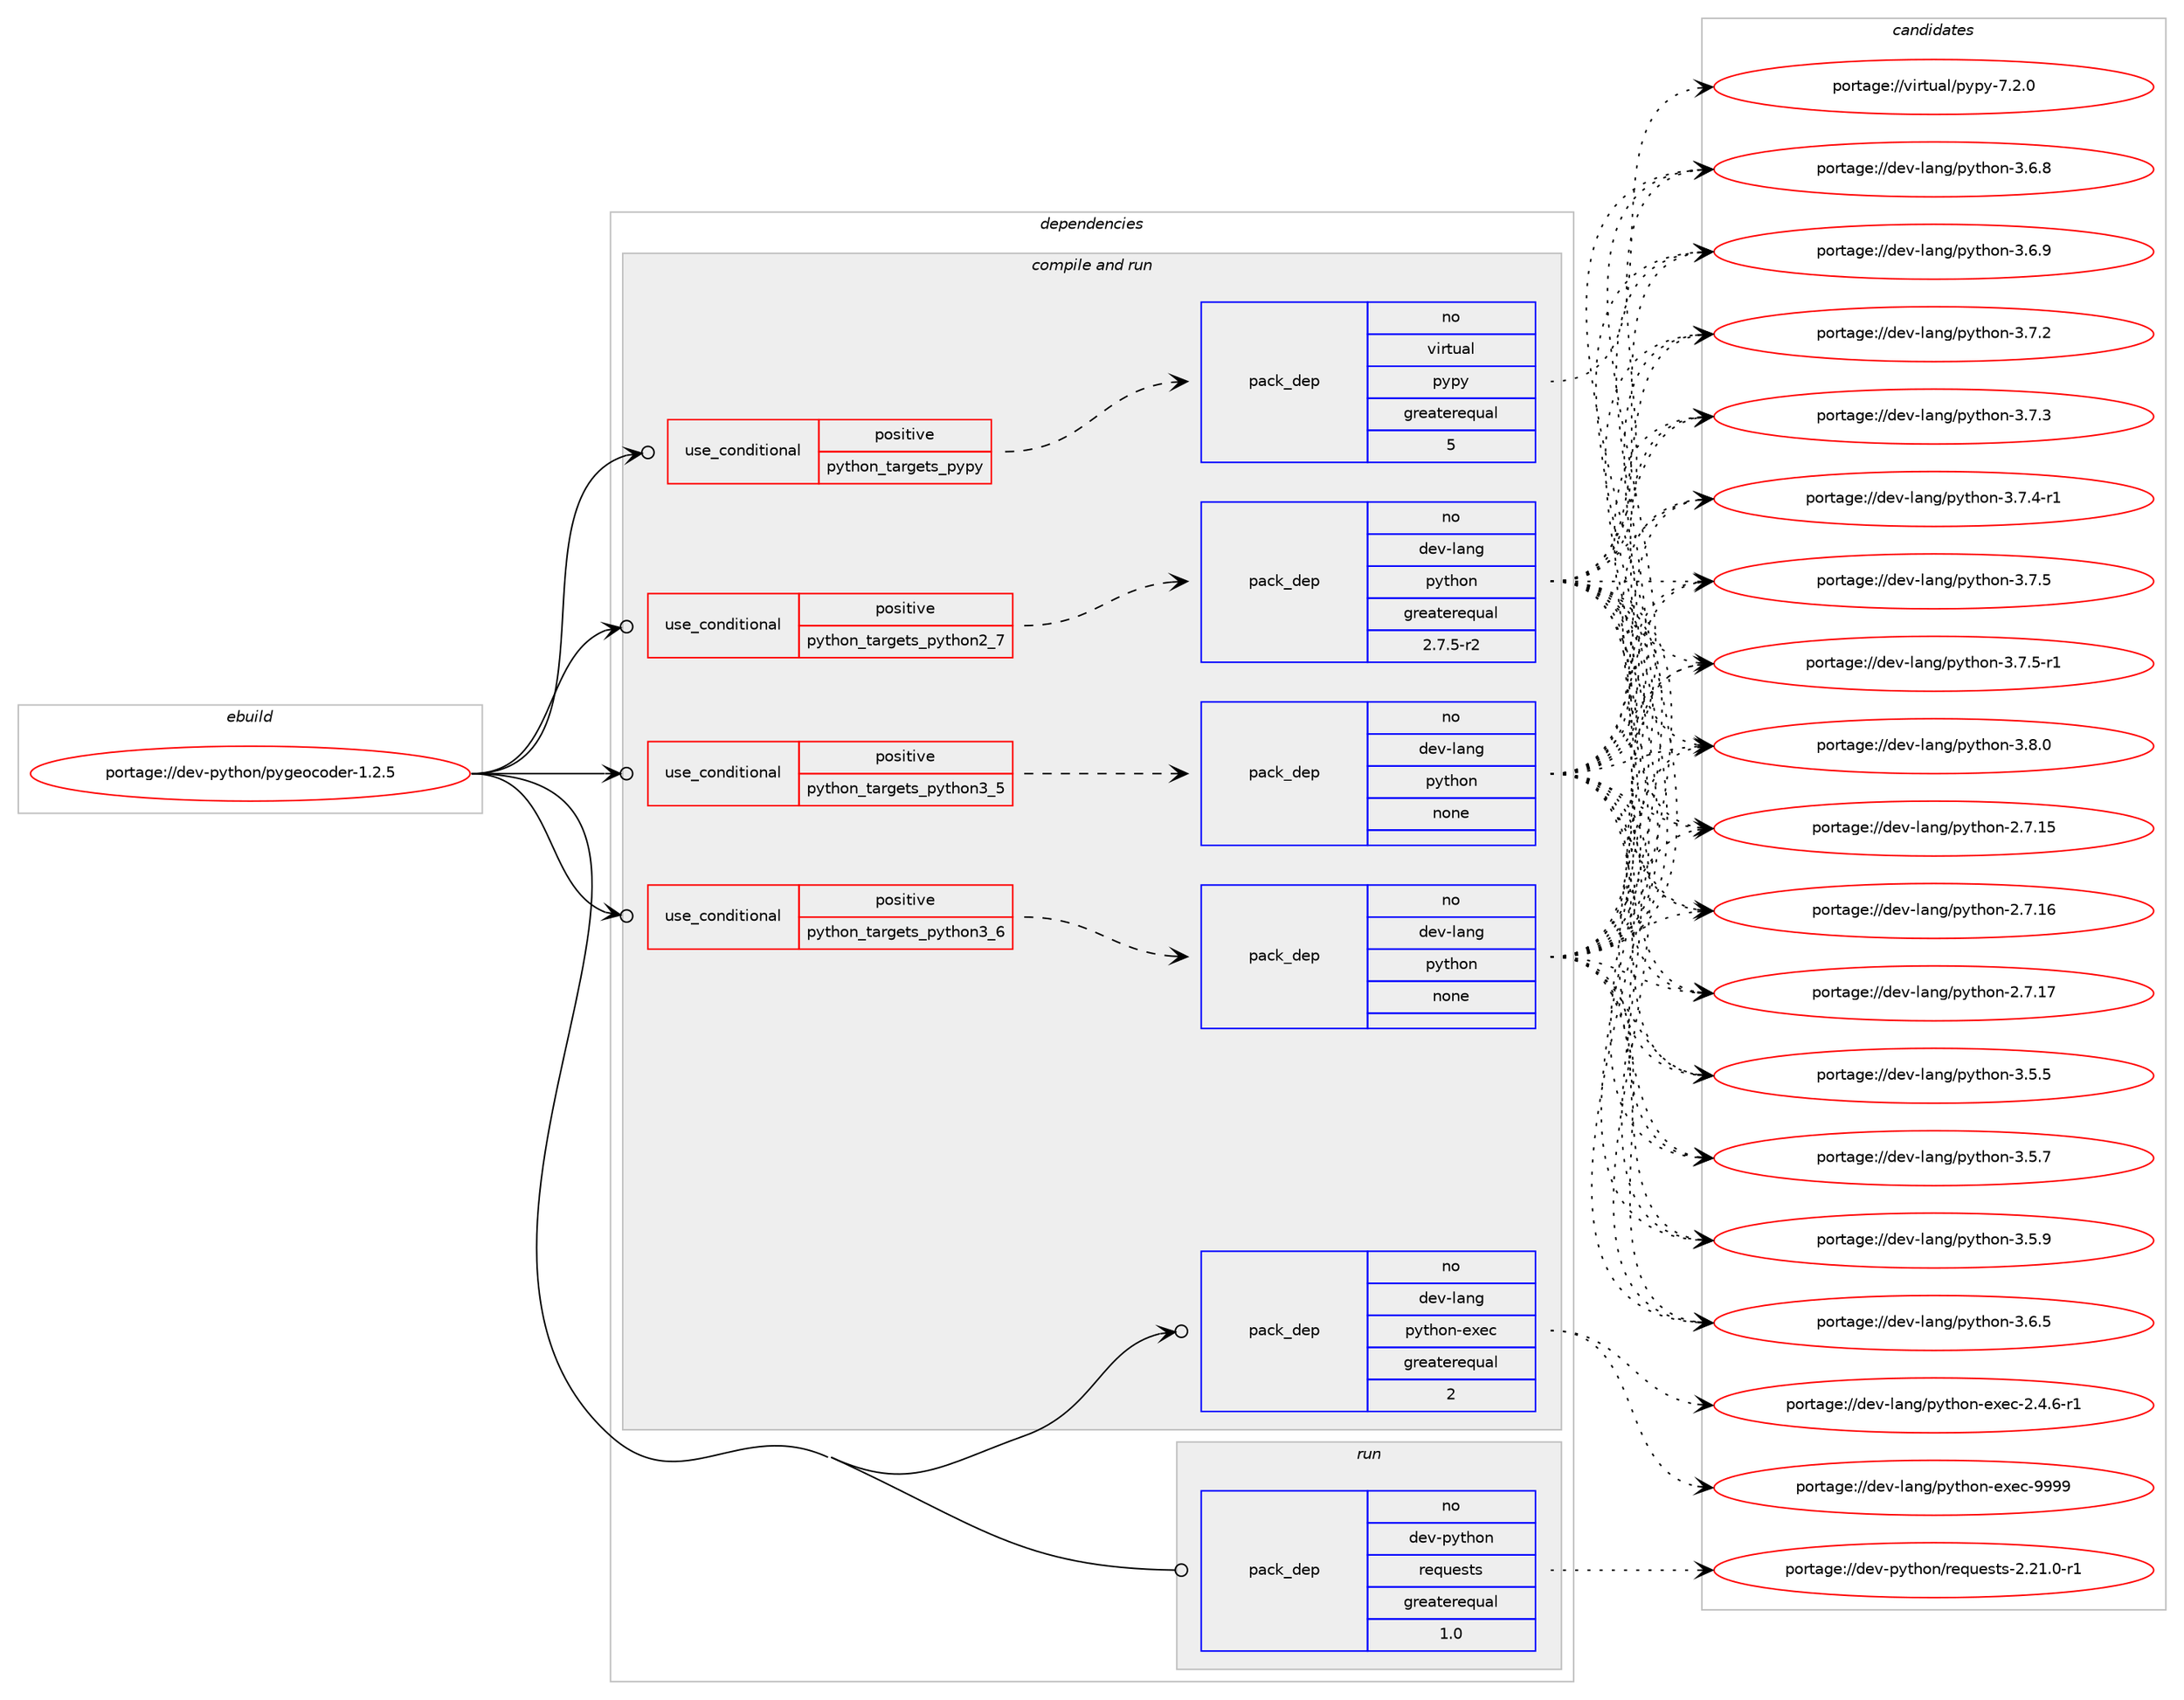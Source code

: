 digraph prolog {

# *************
# Graph options
# *************

newrank=true;
concentrate=true;
compound=true;
graph [rankdir=LR,fontname=Helvetica,fontsize=10,ranksep=1.5];#, ranksep=2.5, nodesep=0.2];
edge  [arrowhead=vee];
node  [fontname=Helvetica,fontsize=10];

# **********
# The ebuild
# **********

subgraph cluster_leftcol {
color=gray;
rank=same;
label=<<i>ebuild</i>>;
id [label="portage://dev-python/pygeocoder-1.2.5", color=red, width=4, href="../dev-python/pygeocoder-1.2.5.svg"];
}

# ****************
# The dependencies
# ****************

subgraph cluster_midcol {
color=gray;
label=<<i>dependencies</i>>;
subgraph cluster_compile {
fillcolor="#eeeeee";
style=filled;
label=<<i>compile</i>>;
}
subgraph cluster_compileandrun {
fillcolor="#eeeeee";
style=filled;
label=<<i>compile and run</i>>;
subgraph cond35216 {
dependency160931 [label=<<TABLE BORDER="0" CELLBORDER="1" CELLSPACING="0" CELLPADDING="4"><TR><TD ROWSPAN="3" CELLPADDING="10">use_conditional</TD></TR><TR><TD>positive</TD></TR><TR><TD>python_targets_pypy</TD></TR></TABLE>>, shape=none, color=red];
subgraph pack122352 {
dependency160932 [label=<<TABLE BORDER="0" CELLBORDER="1" CELLSPACING="0" CELLPADDING="4" WIDTH="220"><TR><TD ROWSPAN="6" CELLPADDING="30">pack_dep</TD></TR><TR><TD WIDTH="110">no</TD></TR><TR><TD>virtual</TD></TR><TR><TD>pypy</TD></TR><TR><TD>greaterequal</TD></TR><TR><TD>5</TD></TR></TABLE>>, shape=none, color=blue];
}
dependency160931:e -> dependency160932:w [weight=20,style="dashed",arrowhead="vee"];
}
id:e -> dependency160931:w [weight=20,style="solid",arrowhead="odotvee"];
subgraph cond35217 {
dependency160933 [label=<<TABLE BORDER="0" CELLBORDER="1" CELLSPACING="0" CELLPADDING="4"><TR><TD ROWSPAN="3" CELLPADDING="10">use_conditional</TD></TR><TR><TD>positive</TD></TR><TR><TD>python_targets_python2_7</TD></TR></TABLE>>, shape=none, color=red];
subgraph pack122353 {
dependency160934 [label=<<TABLE BORDER="0" CELLBORDER="1" CELLSPACING="0" CELLPADDING="4" WIDTH="220"><TR><TD ROWSPAN="6" CELLPADDING="30">pack_dep</TD></TR><TR><TD WIDTH="110">no</TD></TR><TR><TD>dev-lang</TD></TR><TR><TD>python</TD></TR><TR><TD>greaterequal</TD></TR><TR><TD>2.7.5-r2</TD></TR></TABLE>>, shape=none, color=blue];
}
dependency160933:e -> dependency160934:w [weight=20,style="dashed",arrowhead="vee"];
}
id:e -> dependency160933:w [weight=20,style="solid",arrowhead="odotvee"];
subgraph cond35218 {
dependency160935 [label=<<TABLE BORDER="0" CELLBORDER="1" CELLSPACING="0" CELLPADDING="4"><TR><TD ROWSPAN="3" CELLPADDING="10">use_conditional</TD></TR><TR><TD>positive</TD></TR><TR><TD>python_targets_python3_5</TD></TR></TABLE>>, shape=none, color=red];
subgraph pack122354 {
dependency160936 [label=<<TABLE BORDER="0" CELLBORDER="1" CELLSPACING="0" CELLPADDING="4" WIDTH="220"><TR><TD ROWSPAN="6" CELLPADDING="30">pack_dep</TD></TR><TR><TD WIDTH="110">no</TD></TR><TR><TD>dev-lang</TD></TR><TR><TD>python</TD></TR><TR><TD>none</TD></TR><TR><TD></TD></TR></TABLE>>, shape=none, color=blue];
}
dependency160935:e -> dependency160936:w [weight=20,style="dashed",arrowhead="vee"];
}
id:e -> dependency160935:w [weight=20,style="solid",arrowhead="odotvee"];
subgraph cond35219 {
dependency160937 [label=<<TABLE BORDER="0" CELLBORDER="1" CELLSPACING="0" CELLPADDING="4"><TR><TD ROWSPAN="3" CELLPADDING="10">use_conditional</TD></TR><TR><TD>positive</TD></TR><TR><TD>python_targets_python3_6</TD></TR></TABLE>>, shape=none, color=red];
subgraph pack122355 {
dependency160938 [label=<<TABLE BORDER="0" CELLBORDER="1" CELLSPACING="0" CELLPADDING="4" WIDTH="220"><TR><TD ROWSPAN="6" CELLPADDING="30">pack_dep</TD></TR><TR><TD WIDTH="110">no</TD></TR><TR><TD>dev-lang</TD></TR><TR><TD>python</TD></TR><TR><TD>none</TD></TR><TR><TD></TD></TR></TABLE>>, shape=none, color=blue];
}
dependency160937:e -> dependency160938:w [weight=20,style="dashed",arrowhead="vee"];
}
id:e -> dependency160937:w [weight=20,style="solid",arrowhead="odotvee"];
subgraph pack122356 {
dependency160939 [label=<<TABLE BORDER="0" CELLBORDER="1" CELLSPACING="0" CELLPADDING="4" WIDTH="220"><TR><TD ROWSPAN="6" CELLPADDING="30">pack_dep</TD></TR><TR><TD WIDTH="110">no</TD></TR><TR><TD>dev-lang</TD></TR><TR><TD>python-exec</TD></TR><TR><TD>greaterequal</TD></TR><TR><TD>2</TD></TR></TABLE>>, shape=none, color=blue];
}
id:e -> dependency160939:w [weight=20,style="solid",arrowhead="odotvee"];
}
subgraph cluster_run {
fillcolor="#eeeeee";
style=filled;
label=<<i>run</i>>;
subgraph pack122357 {
dependency160940 [label=<<TABLE BORDER="0" CELLBORDER="1" CELLSPACING="0" CELLPADDING="4" WIDTH="220"><TR><TD ROWSPAN="6" CELLPADDING="30">pack_dep</TD></TR><TR><TD WIDTH="110">no</TD></TR><TR><TD>dev-python</TD></TR><TR><TD>requests</TD></TR><TR><TD>greaterequal</TD></TR><TR><TD>1.0</TD></TR></TABLE>>, shape=none, color=blue];
}
id:e -> dependency160940:w [weight=20,style="solid",arrowhead="odot"];
}
}

# **************
# The candidates
# **************

subgraph cluster_choices {
rank=same;
color=gray;
label=<<i>candidates</i>>;

subgraph choice122352 {
color=black;
nodesep=1;
choiceportage1181051141161179710847112121112121455546504648 [label="portage://virtual/pypy-7.2.0", color=red, width=4,href="../virtual/pypy-7.2.0.svg"];
dependency160932:e -> choiceportage1181051141161179710847112121112121455546504648:w [style=dotted,weight="100"];
}
subgraph choice122353 {
color=black;
nodesep=1;
choiceportage10010111845108971101034711212111610411111045504655464953 [label="portage://dev-lang/python-2.7.15", color=red, width=4,href="../dev-lang/python-2.7.15.svg"];
choiceportage10010111845108971101034711212111610411111045504655464954 [label="portage://dev-lang/python-2.7.16", color=red, width=4,href="../dev-lang/python-2.7.16.svg"];
choiceportage10010111845108971101034711212111610411111045504655464955 [label="portage://dev-lang/python-2.7.17", color=red, width=4,href="../dev-lang/python-2.7.17.svg"];
choiceportage100101118451089711010347112121116104111110455146534653 [label="portage://dev-lang/python-3.5.5", color=red, width=4,href="../dev-lang/python-3.5.5.svg"];
choiceportage100101118451089711010347112121116104111110455146534655 [label="portage://dev-lang/python-3.5.7", color=red, width=4,href="../dev-lang/python-3.5.7.svg"];
choiceportage100101118451089711010347112121116104111110455146534657 [label="portage://dev-lang/python-3.5.9", color=red, width=4,href="../dev-lang/python-3.5.9.svg"];
choiceportage100101118451089711010347112121116104111110455146544653 [label="portage://dev-lang/python-3.6.5", color=red, width=4,href="../dev-lang/python-3.6.5.svg"];
choiceportage100101118451089711010347112121116104111110455146544656 [label="portage://dev-lang/python-3.6.8", color=red, width=4,href="../dev-lang/python-3.6.8.svg"];
choiceportage100101118451089711010347112121116104111110455146544657 [label="portage://dev-lang/python-3.6.9", color=red, width=4,href="../dev-lang/python-3.6.9.svg"];
choiceportage100101118451089711010347112121116104111110455146554650 [label="portage://dev-lang/python-3.7.2", color=red, width=4,href="../dev-lang/python-3.7.2.svg"];
choiceportage100101118451089711010347112121116104111110455146554651 [label="portage://dev-lang/python-3.7.3", color=red, width=4,href="../dev-lang/python-3.7.3.svg"];
choiceportage1001011184510897110103471121211161041111104551465546524511449 [label="portage://dev-lang/python-3.7.4-r1", color=red, width=4,href="../dev-lang/python-3.7.4-r1.svg"];
choiceportage100101118451089711010347112121116104111110455146554653 [label="portage://dev-lang/python-3.7.5", color=red, width=4,href="../dev-lang/python-3.7.5.svg"];
choiceportage1001011184510897110103471121211161041111104551465546534511449 [label="portage://dev-lang/python-3.7.5-r1", color=red, width=4,href="../dev-lang/python-3.7.5-r1.svg"];
choiceportage100101118451089711010347112121116104111110455146564648 [label="portage://dev-lang/python-3.8.0", color=red, width=4,href="../dev-lang/python-3.8.0.svg"];
dependency160934:e -> choiceportage10010111845108971101034711212111610411111045504655464953:w [style=dotted,weight="100"];
dependency160934:e -> choiceportage10010111845108971101034711212111610411111045504655464954:w [style=dotted,weight="100"];
dependency160934:e -> choiceportage10010111845108971101034711212111610411111045504655464955:w [style=dotted,weight="100"];
dependency160934:e -> choiceportage100101118451089711010347112121116104111110455146534653:w [style=dotted,weight="100"];
dependency160934:e -> choiceportage100101118451089711010347112121116104111110455146534655:w [style=dotted,weight="100"];
dependency160934:e -> choiceportage100101118451089711010347112121116104111110455146534657:w [style=dotted,weight="100"];
dependency160934:e -> choiceportage100101118451089711010347112121116104111110455146544653:w [style=dotted,weight="100"];
dependency160934:e -> choiceportage100101118451089711010347112121116104111110455146544656:w [style=dotted,weight="100"];
dependency160934:e -> choiceportage100101118451089711010347112121116104111110455146544657:w [style=dotted,weight="100"];
dependency160934:e -> choiceportage100101118451089711010347112121116104111110455146554650:w [style=dotted,weight="100"];
dependency160934:e -> choiceportage100101118451089711010347112121116104111110455146554651:w [style=dotted,weight="100"];
dependency160934:e -> choiceportage1001011184510897110103471121211161041111104551465546524511449:w [style=dotted,weight="100"];
dependency160934:e -> choiceportage100101118451089711010347112121116104111110455146554653:w [style=dotted,weight="100"];
dependency160934:e -> choiceportage1001011184510897110103471121211161041111104551465546534511449:w [style=dotted,weight="100"];
dependency160934:e -> choiceportage100101118451089711010347112121116104111110455146564648:w [style=dotted,weight="100"];
}
subgraph choice122354 {
color=black;
nodesep=1;
choiceportage10010111845108971101034711212111610411111045504655464953 [label="portage://dev-lang/python-2.7.15", color=red, width=4,href="../dev-lang/python-2.7.15.svg"];
choiceportage10010111845108971101034711212111610411111045504655464954 [label="portage://dev-lang/python-2.7.16", color=red, width=4,href="../dev-lang/python-2.7.16.svg"];
choiceportage10010111845108971101034711212111610411111045504655464955 [label="portage://dev-lang/python-2.7.17", color=red, width=4,href="../dev-lang/python-2.7.17.svg"];
choiceportage100101118451089711010347112121116104111110455146534653 [label="portage://dev-lang/python-3.5.5", color=red, width=4,href="../dev-lang/python-3.5.5.svg"];
choiceportage100101118451089711010347112121116104111110455146534655 [label="portage://dev-lang/python-3.5.7", color=red, width=4,href="../dev-lang/python-3.5.7.svg"];
choiceportage100101118451089711010347112121116104111110455146534657 [label="portage://dev-lang/python-3.5.9", color=red, width=4,href="../dev-lang/python-3.5.9.svg"];
choiceportage100101118451089711010347112121116104111110455146544653 [label="portage://dev-lang/python-3.6.5", color=red, width=4,href="../dev-lang/python-3.6.5.svg"];
choiceportage100101118451089711010347112121116104111110455146544656 [label="portage://dev-lang/python-3.6.8", color=red, width=4,href="../dev-lang/python-3.6.8.svg"];
choiceportage100101118451089711010347112121116104111110455146544657 [label="portage://dev-lang/python-3.6.9", color=red, width=4,href="../dev-lang/python-3.6.9.svg"];
choiceportage100101118451089711010347112121116104111110455146554650 [label="portage://dev-lang/python-3.7.2", color=red, width=4,href="../dev-lang/python-3.7.2.svg"];
choiceportage100101118451089711010347112121116104111110455146554651 [label="portage://dev-lang/python-3.7.3", color=red, width=4,href="../dev-lang/python-3.7.3.svg"];
choiceportage1001011184510897110103471121211161041111104551465546524511449 [label="portage://dev-lang/python-3.7.4-r1", color=red, width=4,href="../dev-lang/python-3.7.4-r1.svg"];
choiceportage100101118451089711010347112121116104111110455146554653 [label="portage://dev-lang/python-3.7.5", color=red, width=4,href="../dev-lang/python-3.7.5.svg"];
choiceportage1001011184510897110103471121211161041111104551465546534511449 [label="portage://dev-lang/python-3.7.5-r1", color=red, width=4,href="../dev-lang/python-3.7.5-r1.svg"];
choiceportage100101118451089711010347112121116104111110455146564648 [label="portage://dev-lang/python-3.8.0", color=red, width=4,href="../dev-lang/python-3.8.0.svg"];
dependency160936:e -> choiceportage10010111845108971101034711212111610411111045504655464953:w [style=dotted,weight="100"];
dependency160936:e -> choiceportage10010111845108971101034711212111610411111045504655464954:w [style=dotted,weight="100"];
dependency160936:e -> choiceportage10010111845108971101034711212111610411111045504655464955:w [style=dotted,weight="100"];
dependency160936:e -> choiceportage100101118451089711010347112121116104111110455146534653:w [style=dotted,weight="100"];
dependency160936:e -> choiceportage100101118451089711010347112121116104111110455146534655:w [style=dotted,weight="100"];
dependency160936:e -> choiceportage100101118451089711010347112121116104111110455146534657:w [style=dotted,weight="100"];
dependency160936:e -> choiceportage100101118451089711010347112121116104111110455146544653:w [style=dotted,weight="100"];
dependency160936:e -> choiceportage100101118451089711010347112121116104111110455146544656:w [style=dotted,weight="100"];
dependency160936:e -> choiceportage100101118451089711010347112121116104111110455146544657:w [style=dotted,weight="100"];
dependency160936:e -> choiceportage100101118451089711010347112121116104111110455146554650:w [style=dotted,weight="100"];
dependency160936:e -> choiceportage100101118451089711010347112121116104111110455146554651:w [style=dotted,weight="100"];
dependency160936:e -> choiceportage1001011184510897110103471121211161041111104551465546524511449:w [style=dotted,weight="100"];
dependency160936:e -> choiceportage100101118451089711010347112121116104111110455146554653:w [style=dotted,weight="100"];
dependency160936:e -> choiceportage1001011184510897110103471121211161041111104551465546534511449:w [style=dotted,weight="100"];
dependency160936:e -> choiceportage100101118451089711010347112121116104111110455146564648:w [style=dotted,weight="100"];
}
subgraph choice122355 {
color=black;
nodesep=1;
choiceportage10010111845108971101034711212111610411111045504655464953 [label="portage://dev-lang/python-2.7.15", color=red, width=4,href="../dev-lang/python-2.7.15.svg"];
choiceportage10010111845108971101034711212111610411111045504655464954 [label="portage://dev-lang/python-2.7.16", color=red, width=4,href="../dev-lang/python-2.7.16.svg"];
choiceportage10010111845108971101034711212111610411111045504655464955 [label="portage://dev-lang/python-2.7.17", color=red, width=4,href="../dev-lang/python-2.7.17.svg"];
choiceportage100101118451089711010347112121116104111110455146534653 [label="portage://dev-lang/python-3.5.5", color=red, width=4,href="../dev-lang/python-3.5.5.svg"];
choiceportage100101118451089711010347112121116104111110455146534655 [label="portage://dev-lang/python-3.5.7", color=red, width=4,href="../dev-lang/python-3.5.7.svg"];
choiceportage100101118451089711010347112121116104111110455146534657 [label="portage://dev-lang/python-3.5.9", color=red, width=4,href="../dev-lang/python-3.5.9.svg"];
choiceportage100101118451089711010347112121116104111110455146544653 [label="portage://dev-lang/python-3.6.5", color=red, width=4,href="../dev-lang/python-3.6.5.svg"];
choiceportage100101118451089711010347112121116104111110455146544656 [label="portage://dev-lang/python-3.6.8", color=red, width=4,href="../dev-lang/python-3.6.8.svg"];
choiceportage100101118451089711010347112121116104111110455146544657 [label="portage://dev-lang/python-3.6.9", color=red, width=4,href="../dev-lang/python-3.6.9.svg"];
choiceportage100101118451089711010347112121116104111110455146554650 [label="portage://dev-lang/python-3.7.2", color=red, width=4,href="../dev-lang/python-3.7.2.svg"];
choiceportage100101118451089711010347112121116104111110455146554651 [label="portage://dev-lang/python-3.7.3", color=red, width=4,href="../dev-lang/python-3.7.3.svg"];
choiceportage1001011184510897110103471121211161041111104551465546524511449 [label="portage://dev-lang/python-3.7.4-r1", color=red, width=4,href="../dev-lang/python-3.7.4-r1.svg"];
choiceportage100101118451089711010347112121116104111110455146554653 [label="portage://dev-lang/python-3.7.5", color=red, width=4,href="../dev-lang/python-3.7.5.svg"];
choiceportage1001011184510897110103471121211161041111104551465546534511449 [label="portage://dev-lang/python-3.7.5-r1", color=red, width=4,href="../dev-lang/python-3.7.5-r1.svg"];
choiceportage100101118451089711010347112121116104111110455146564648 [label="portage://dev-lang/python-3.8.0", color=red, width=4,href="../dev-lang/python-3.8.0.svg"];
dependency160938:e -> choiceportage10010111845108971101034711212111610411111045504655464953:w [style=dotted,weight="100"];
dependency160938:e -> choiceportage10010111845108971101034711212111610411111045504655464954:w [style=dotted,weight="100"];
dependency160938:e -> choiceportage10010111845108971101034711212111610411111045504655464955:w [style=dotted,weight="100"];
dependency160938:e -> choiceportage100101118451089711010347112121116104111110455146534653:w [style=dotted,weight="100"];
dependency160938:e -> choiceportage100101118451089711010347112121116104111110455146534655:w [style=dotted,weight="100"];
dependency160938:e -> choiceportage100101118451089711010347112121116104111110455146534657:w [style=dotted,weight="100"];
dependency160938:e -> choiceportage100101118451089711010347112121116104111110455146544653:w [style=dotted,weight="100"];
dependency160938:e -> choiceportage100101118451089711010347112121116104111110455146544656:w [style=dotted,weight="100"];
dependency160938:e -> choiceportage100101118451089711010347112121116104111110455146544657:w [style=dotted,weight="100"];
dependency160938:e -> choiceportage100101118451089711010347112121116104111110455146554650:w [style=dotted,weight="100"];
dependency160938:e -> choiceportage100101118451089711010347112121116104111110455146554651:w [style=dotted,weight="100"];
dependency160938:e -> choiceportage1001011184510897110103471121211161041111104551465546524511449:w [style=dotted,weight="100"];
dependency160938:e -> choiceportage100101118451089711010347112121116104111110455146554653:w [style=dotted,weight="100"];
dependency160938:e -> choiceportage1001011184510897110103471121211161041111104551465546534511449:w [style=dotted,weight="100"];
dependency160938:e -> choiceportage100101118451089711010347112121116104111110455146564648:w [style=dotted,weight="100"];
}
subgraph choice122356 {
color=black;
nodesep=1;
choiceportage10010111845108971101034711212111610411111045101120101994550465246544511449 [label="portage://dev-lang/python-exec-2.4.6-r1", color=red, width=4,href="../dev-lang/python-exec-2.4.6-r1.svg"];
choiceportage10010111845108971101034711212111610411111045101120101994557575757 [label="portage://dev-lang/python-exec-9999", color=red, width=4,href="../dev-lang/python-exec-9999.svg"];
dependency160939:e -> choiceportage10010111845108971101034711212111610411111045101120101994550465246544511449:w [style=dotted,weight="100"];
dependency160939:e -> choiceportage10010111845108971101034711212111610411111045101120101994557575757:w [style=dotted,weight="100"];
}
subgraph choice122357 {
color=black;
nodesep=1;
choiceportage1001011184511212111610411111047114101113117101115116115455046504946484511449 [label="portage://dev-python/requests-2.21.0-r1", color=red, width=4,href="../dev-python/requests-2.21.0-r1.svg"];
dependency160940:e -> choiceportage1001011184511212111610411111047114101113117101115116115455046504946484511449:w [style=dotted,weight="100"];
}
}

}
